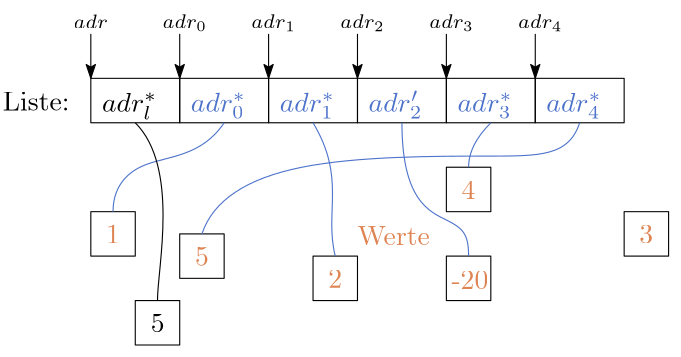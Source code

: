 <?xml version="1.0"?>
<!DOCTYPE ipe SYSTEM "ipe.dtd">
<ipe version="70218" creator="Ipe 7.2.24">
<info created="D:20210625163147" modified="D:20230901152504"/>
<ipestyle name="basic">
<symbol name="arrow/arc(spx)">
<path stroke="sym-stroke" fill="sym-stroke" pen="sym-pen">
0 0 m
-1 0.333 l
-1 -0.333 l
h
</path>
</symbol>
<symbol name="arrow/farc(spx)">
<path stroke="sym-stroke" fill="white" pen="sym-pen">
0 0 m
-1 0.333 l
-1 -0.333 l
h
</path>
</symbol>
<symbol name="arrow/ptarc(spx)">
<path stroke="sym-stroke" fill="sym-stroke" pen="sym-pen">
0 0 m
-1 0.333 l
-0.8 0 l
-1 -0.333 l
h
</path>
</symbol>
<symbol name="arrow/fptarc(spx)">
<path stroke="sym-stroke" fill="white" pen="sym-pen">
0 0 m
-1 0.333 l
-0.8 0 l
-1 -0.333 l
h
</path>
</symbol>
<symbol name="mark/circle(sx)" transformations="translations">
<path fill="sym-stroke">
0.6 0 0 0.6 0 0 e
0.4 0 0 0.4 0 0 e
</path>
</symbol>
<symbol name="mark/disk(sx)" transformations="translations">
<path fill="sym-stroke">
0.6 0 0 0.6 0 0 e
</path>
</symbol>
<symbol name="mark/fdisk(sfx)" transformations="translations">
<group>
<path fill="sym-fill">
0.5 0 0 0.5 0 0 e
</path>
<path fill="sym-stroke" fillrule="eofill">
0.6 0 0 0.6 0 0 e
0.4 0 0 0.4 0 0 e
</path>
</group>
</symbol>
<symbol name="mark/box(sx)" transformations="translations">
<path fill="sym-stroke" fillrule="eofill">
-0.6 -0.6 m
0.6 -0.6 l
0.6 0.6 l
-0.6 0.6 l
h
-0.4 -0.4 m
0.4 -0.4 l
0.4 0.4 l
-0.4 0.4 l
h
</path>
</symbol>
<symbol name="mark/square(sx)" transformations="translations">
<path fill="sym-stroke">
-0.6 -0.6 m
0.6 -0.6 l
0.6 0.6 l
-0.6 0.6 l
h
</path>
</symbol>
<symbol name="mark/fsquare(sfx)" transformations="translations">
<group>
<path fill="sym-fill">
-0.5 -0.5 m
0.5 -0.5 l
0.5 0.5 l
-0.5 0.5 l
h
</path>
<path fill="sym-stroke" fillrule="eofill">
-0.6 -0.6 m
0.6 -0.6 l
0.6 0.6 l
-0.6 0.6 l
h
-0.4 -0.4 m
0.4 -0.4 l
0.4 0.4 l
-0.4 0.4 l
h
</path>
</group>
</symbol>
<symbol name="mark/cross(sx)" transformations="translations">
<group>
<path fill="sym-stroke">
-0.43 -0.57 m
0.57 0.43 l
0.43 0.57 l
-0.57 -0.43 l
h
</path>
<path fill="sym-stroke">
-0.43 0.57 m
0.57 -0.43 l
0.43 -0.57 l
-0.57 0.43 l
h
</path>
</group>
</symbol>
<symbol name="arrow/fnormal(spx)">
<path stroke="sym-stroke" fill="white" pen="sym-pen">
0 0 m
-1 0.333 l
-1 -0.333 l
h
</path>
</symbol>
<symbol name="arrow/pointed(spx)">
<path stroke="sym-stroke" fill="sym-stroke" pen="sym-pen">
0 0 m
-1 0.333 l
-0.8 0 l
-1 -0.333 l
h
</path>
</symbol>
<symbol name="arrow/fpointed(spx)">
<path stroke="sym-stroke" fill="white" pen="sym-pen">
0 0 m
-1 0.333 l
-0.8 0 l
-1 -0.333 l
h
</path>
</symbol>
<symbol name="arrow/linear(spx)">
<path stroke="sym-stroke" pen="sym-pen">
-1 0.333 m
0 0 l
-1 -0.333 l
</path>
</symbol>
<symbol name="arrow/fdouble(spx)">
<path stroke="sym-stroke" fill="white" pen="sym-pen">
0 0 m
-1 0.333 l
-1 -0.333 l
h
-1 0 m
-2 0.333 l
-2 -0.333 l
h
</path>
</symbol>
<symbol name="arrow/double(spx)">
<path stroke="sym-stroke" fill="sym-stroke" pen="sym-pen">
0 0 m
-1 0.333 l
-1 -0.333 l
h
-1 0 m
-2 0.333 l
-2 -0.333 l
h
</path>
</symbol>
<anglesize name="22.5 deg" value="22.5"/>
<anglesize name="30 deg" value="30"/>
<anglesize name="45 deg" value="45"/>
<anglesize name="60 deg" value="60"/>
<anglesize name="90 deg" value="90"/>
<arrowsize name="large" value="10"/>
<arrowsize name="small" value="5"/>
<arrowsize name="tiny" value="3"/>
<color name="blue" value="0 0 1"/>
<color name="brown" value="0.647 0.165 0.165"/>
<color name="darkblue" value="0 0 0.545"/>
<color name="darkcyan" value="0 0.545 0.545"/>
<color name="darkgray" value="0.663"/>
<color name="darkgreen" value="0 0.392 0"/>
<color name="darkmagenta" value="0.545 0 0.545"/>
<color name="darkorange" value="1 0.549 0"/>
<color name="darkred" value="0.545 0 0"/>
<color name="gold" value="1 0.843 0"/>
<color name="gray" value="0.745"/>
<color name="green" value="0 1 0"/>
<color name="lightblue" value="0.678 0.847 0.902"/>
<color name="lightcyan" value="0.878 1 1"/>
<color name="lightgray" value="0.827"/>
<color name="lightgreen" value="0.565 0.933 0.565"/>
<color name="lightyellow" value="1 1 0.878"/>
<color name="navy" value="0 0 0.502"/>
<color name="orange" value="1 0.647 0"/>
<color name="pink" value="1 0.753 0.796"/>
<color name="purple" value="0.627 0.125 0.941"/>
<color name="red" value="1 0 0"/>
<color name="sbblue" value="0.298 0.447 0.79"/>
<color name="sbgreen" value="0.333 0.658 0.407"/>
<color name="sborange" value="0.866 0.517 0.321"/>
<color name="sbpurple" value="0.505 0.447 0.698"/>
<color name="sbred" value="0.768 0.305 0.321"/>
<color name="seagreen" value="0.18 0.545 0.341"/>
<color name="turquoise" value="0.251 0.878 0.816"/>
<color name="verydarkgray" value="0.4"/>
<color name="violet" value="0.933 0.51 0.933"/>
<color name="yellow" value="1 1 0"/>
<dashstyle name="dash dot dotted" value="[4 2 1 2 1 2] 0"/>
<dashstyle name="dash dotted" value="[4 2 1 2] 0"/>
<dashstyle name="dashed" value="[4] 0"/>
<dashstyle name="dotted" value="[1 3] 0"/>
<gridsize name="10 pts (~3.5 mm)" value="10"/>
<gridsize name="14 pts (~5 mm)" value="14"/>
<gridsize name="16 pts (~6 mm)" value="16"/>
<gridsize name="20 pts (~7 mm)" value="20"/>
<gridsize name="28 pts (~10 mm)" value="28"/>
<gridsize name="32 pts (~12 mm)" value="32"/>
<gridsize name="4 pts" value="4"/>
<gridsize name="56 pts (~20 mm)" value="56"/>
<gridsize name="8 pts (~3 mm)" value="8"/>
<opacity name="10%" value="0.1"/>
<opacity name="30%" value="0.3"/>
<opacity name="50%" value="0.5"/>
<opacity name="75%" value="0.75"/>
<pen name="fat" value="1.2"/>
<pen name="heavier" value="0.8"/>
<pen name="ultrafat" value="2"/>
<symbolsize name="large" value="5"/>
<symbolsize name="small" value="2"/>
<symbolsize name="tiny" value="1.1"/>
<textsize name="Huge" value="\Huge"/>
<textsize name="LARGE" value="\LARGE"/>
<textsize name="Large" value="\Large"/>
<textsize name="footnote" value="\footnotesize"/>
<textsize name="huge" value="\huge"/>
<textsize name="large" value="\large"/>
<textsize name="small" value="\small"/>
<textsize name="tiny" value="\tiny"/>
<textstyle name="center" begin="\begin{center}" end="\end{center}"/>
<textstyle name="item" begin="\begin{itemize}\item{}" end="\end{itemize}"/>
<textstyle name="itemize" begin="\begin{itemize}" end="\end{itemize}"/>
<tiling name="falling" angle="-60" step="4" width="1"/>
<tiling name="rising" angle="30" step="4" width="1"/>
</ipestyle>
<page>
<layer name="alpha"/>
<view layers="alpha" active="alpha"/>
<path layer="alpha" fill="white">
260 732 m
260 604 l
16 604 l
16 732 l
h
</path>
<text matrix="1 0 0 1 -27.6939 -67.6232" transformations="translations" pos="44 760" stroke="black" type="label" width="23.993" height="6.808" depth="0" valign="baseline">Liste:</text>
<path matrix="1 0 0 1 -32 -96" stroke="black" arrow="ptarc/small">
80 816 m
80 800 l
</path>
<text matrix="1 0 0 1 -38.2005 -102.02" transformations="translations" pos="80 824" stroke="black" type="label" width="12.382" height="4.843" depth="0" valign="baseline" size="7" style="math">adr</text>
<path stroke="black">
80 704 m
80 688 l
112 688 l
112 704 l
h
</path>
<path stroke="black">
112 704 m
112 688 l
144 688 l
144 704 l
h
</path>
<path stroke="black">
144 704 m
144 688 l
176 688 l
176 704 l
h
</path>
<path stroke="black">
176 704 m
176 688 l
208 688 l
208 704 l
h
</path>
<path stroke="black">
208 704 m
208 688 l
240 688 l
240 704 l
h
</path>
<text matrix="1 0 0 1 0 -4" transformations="translations" pos="84 696" stroke="sbblue" type="label" width="19.803" height="6.921" depth="2.47" valign="baseline" style="math">adr_0^*</text>
<text matrix="1 0 0 1 32 -4" transformations="translations" pos="84 696" stroke="sbblue" type="label" width="19.803" height="6.921" depth="2.47" valign="baseline" style="math">adr_1^*</text>
<text matrix="1 0 0 1 64 -4" transformations="translations" pos="84 696" stroke="sbblue" type="label" width="19.416" height="7.493" depth="2.47" valign="baseline" style="math">adr_2&apos;</text>
<text matrix="1 0 0 1 96 -4" transformations="translations" pos="84 696" stroke="sbblue" type="label" width="19.803" height="6.921" depth="2.47" valign="baseline" style="math">adr_3^*</text>
<text matrix="1 0 0 1 128 -4" transformations="translations" pos="84 696" stroke="sbblue" type="label" width="19.803" height="6.921" depth="2.47" valign="baseline" style="math">adr_4^*</text>
<path stroke="black">
48 656 m
48 640 l
64 640 l
64 656 l
h
</path>
<path stroke="black">
128 640 m
128 624 l
144 624 l
144 640 l
h
</path>
<path matrix="1 0 0 1 -16 64" stroke="black">
192 608 m
192 592 l
208 592 l
208 608 l
h
</path>
<path stroke="black">
240 656 m
240 640 l
256 640 l
256 656 l
h
</path>
<text matrix="1 0 0 1 1.46955 -3.42896" transformations="translations" pos="52 648" stroke="sborange" type="label" width="4.981" height="6.42" depth="0" valign="baseline">1</text>
<text matrix="1 0 0 1 81.4695 -19.429" transformations="translations" pos="52 648" stroke="sborange" type="label" width="4.981" height="6.42" depth="0" valign="baseline">2</text>
<text matrix="1 0 0 1 129.47 12.571" transformations="translations" pos="52 648" stroke="sborange" type="label" width="4.981" height="6.42" depth="0" valign="baseline">4</text>
<text matrix="1 0 0 1 193.47 -3.42896" transformations="translations" pos="52 648" stroke="sborange" type="label" width="4.981" height="6.42" depth="0" valign="baseline">3</text>
<path matrix="1 0 0 1 -112 40" stroke="black">
192 608 m
192 592 l
208 592 l
208 608 l
h
</path>
<text matrix="1 0 0 1 33.47 -11.429" transformations="translations" pos="52 648" stroke="sborange" type="label" width="4.981" height="6.42" depth="0" valign="baseline">5</text>
<path stroke="sbblue">
96 688 m
88 676
64 676
56 664
56 656 c
</path>
<path stroke="sbblue">
128 688 m
140 668
132 656
136 640 c
</path>
<path stroke="sbblue">
192 688 m
184 680
184 672 c
</path>
<path stroke="sbblue">
224 688 m
220 676
200 676
116 676
92 660
88 648 c
</path>
<text matrix="1 0 0 1 120 -4" transformations="translations" pos="24 648" stroke="sborange" type="label" width="26.041" height="6.808" depth="0" valign="baseline">Werte</text>
<path matrix="1 0 0 1 -16 32" stroke="black">
192 608 m
192 592 l
208 592 l
208 608 l
h
</path>
<text matrix="1 0 0 1 125.81 -19.8812" transformations="translations" pos="52 648" stroke="sborange" type="label" width="13.284" height="6.42" depth="0" valign="baseline">-20</text>
<path stroke="sbblue">
160 688 m
160 660
180 652
184 648
184 640 c
</path>
<text matrix="1 0 0 1 -2.38849 -83.3668" transformations="translations" pos="72 696" stroke="black" type="label" width="4.981" height="6.42" depth="0" valign="baseline" style="math">5</text>
<text matrix="1 0 0 1 -6.2005 -102.02" transformations="translations" pos="80 824" stroke="black" type="label" width="16.056" height="4.849" depth="0.99" valign="baseline" size="7" style="math">adr_0</text>
<path matrix="1 0 0 1 0 -96" stroke="black" arrow="ptarc/small">
80 816 m
80 800 l
</path>
<text matrix="1 0 0 1 25.7995 -102.02" transformations="translations" pos="80 824" stroke="black" type="label" width="16.056" height="4.849" depth="0.99" valign="baseline" size="7" style="math">adr_1</text>
<path matrix="1 0 0 1 32 -96" stroke="black" arrow="ptarc/small">
80 816 m
80 800 l
</path>
<text matrix="1 0 0 1 57.7995 -102.02" transformations="translations" pos="80 824" stroke="black" type="label" width="16.056" height="4.849" depth="0.99" valign="baseline" size="7" style="math">adr_2</text>
<path matrix="1 0 0 1 64 -96" stroke="black" arrow="ptarc/small">
80 816 m
80 800 l
</path>
<text matrix="1 0 0 1 89.7995 -102.02" transformations="translations" pos="80 824" stroke="black" type="label" width="16.056" height="4.849" depth="0.99" valign="baseline" size="7" style="math">adr_3</text>
<path matrix="1 0 0 1 96 -96" stroke="black" arrow="ptarc/small">
80 816 m
80 800 l
</path>
<text matrix="1 0 0 1 121.799 -102.02" transformations="translations" pos="80 824" stroke="black" type="label" width="16.056" height="4.849" depth="0.99" valign="baseline" size="7" style="math">adr_4</text>
<path matrix="1 0 0 1 128 -96" stroke="black" arrow="ptarc/small">
80 816 m
80 800 l
</path>
<path matrix="1 0 0 1 16 -32" stroke="black">
48 656 m
48 640 l
64 640 l
64 656 l
h
</path>
<path stroke="black">
48 704 m
48 688 l
80 688 l
80 704 l
h
</path>
<text matrix="1 0 0 1 -32 -4" transformations="translations" pos="84 696" stroke="black" type="label" width="19.803" height="6.92" depth="2.82" valign="baseline" style="math">adr_l^*</text>
<path stroke="black">
64 688 m
80 672
72 636
72 624 c
</path>
</page>
</ipe>
